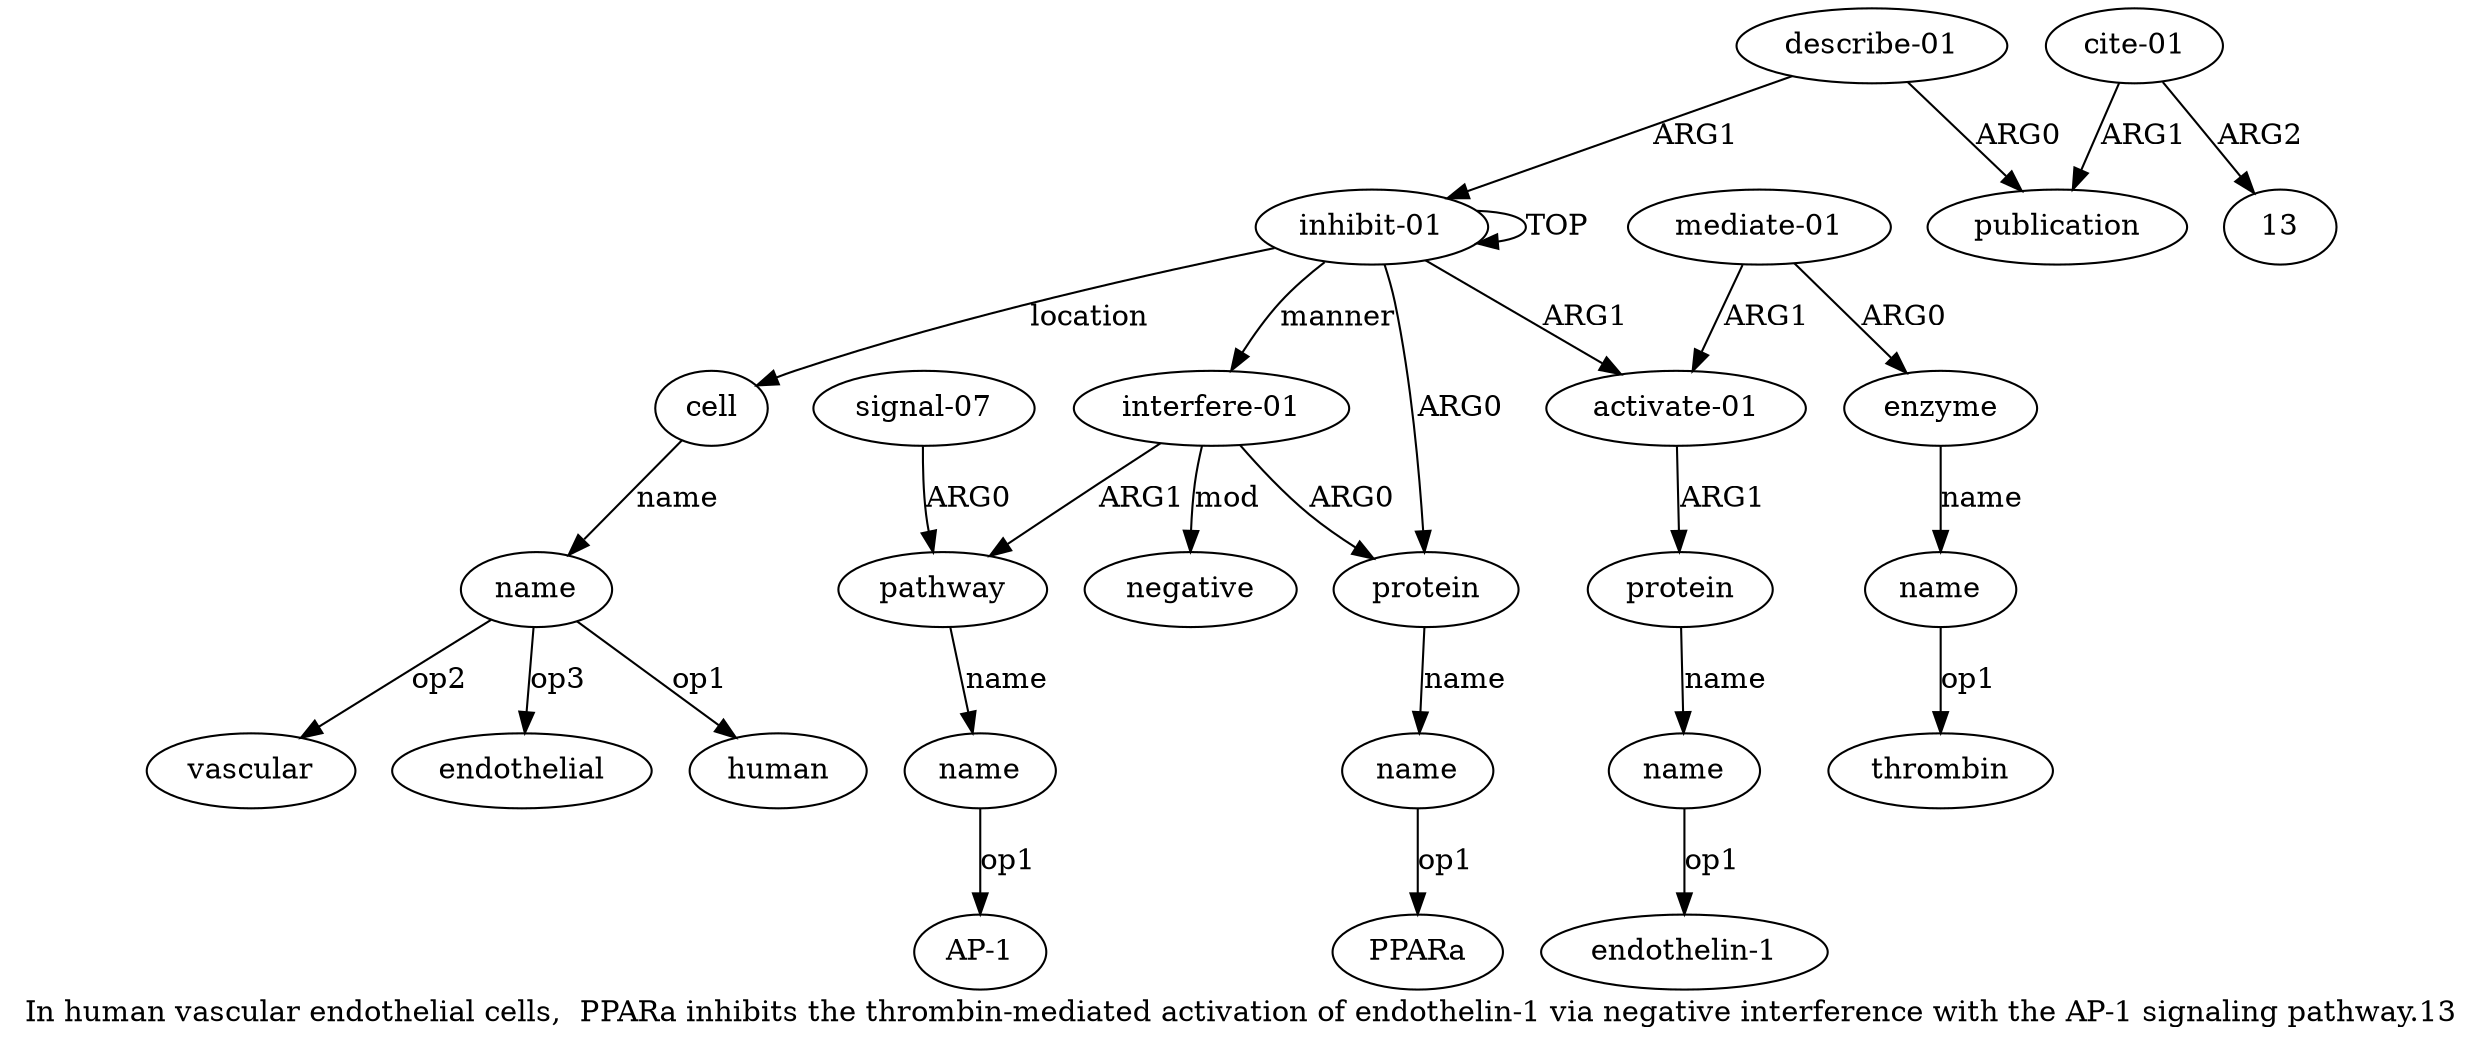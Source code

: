 digraph  {
	graph [label="In human vascular endothelial cells,  PPARa inhibits the thrombin-mediated activation of endothelin-1 via negative interference \
with the AP-1 signaling pathway.13"];
	node [label="\N"];
	"a15 vascular"	 [color=black,
		gold_ind=-1,
		gold_label=vascular,
		label=vascular,
		test_ind=-1,
		test_label=vascular];
	"a15 endothelial"	 [color=black,
		gold_ind=-1,
		gold_label=endothelial,
		label=endothelial,
		test_ind=-1,
		test_label=endothelial];
	"a5 endothelin-1"	 [color=black,
		gold_ind=-1,
		gold_label="endothelin-1",
		label="endothelin-1",
		test_ind=-1,
		test_label="endothelin-1"];
	"a18 13"	 [color=black,
		gold_ind=-1,
		gold_label=13,
		label=13,
		test_ind=-1,
		test_label=13];
	a15	 [color=black,
		gold_ind=15,
		gold_label=name,
		label=name,
		test_ind=15,
		test_label=name];
	a15 -> "a15 vascular" [key=0,
	color=black,
	gold_label=op2,
	label=op2,
	test_label=op2];
a15 -> "a15 endothelial" [key=0,
color=black,
gold_label=op3,
label=op3,
test_label=op3];
"a15 human" [color=black,
gold_ind=-1,
gold_label=human,
label=human,
test_ind=-1,
test_label=human];
a15 -> "a15 human" [key=0,
color=black,
gold_label=op1,
label=op1,
test_label=op1];
a14 [color=black,
gold_ind=14,
gold_label=cell,
label=cell,
test_ind=14,
test_label=cell];
a14 -> a15 [key=0,
color=black,
gold_label=name,
label=name,
test_label=name];
a17 [color=black,
gold_ind=17,
gold_label=publication,
label=publication,
test_ind=17,
test_label=publication];
a16 [color=black,
gold_ind=16,
gold_label="describe-01",
label="describe-01",
test_ind=16,
test_label="describe-01"];
a16 -> a17 [key=0,
color=black,
gold_label=ARG0,
label=ARG0,
test_label=ARG0];
a0 [color=black,
gold_ind=0,
gold_label="inhibit-01",
label="inhibit-01",
test_ind=0,
test_label="inhibit-01"];
a16 -> a0 [key=0,
color=black,
gold_label=ARG1,
label=ARG1,
test_label=ARG1];
a11 [color=black,
gold_ind=11,
gold_label=name,
label=name,
test_ind=11,
test_label=name];
"a11 AP-1" [color=black,
gold_ind=-1,
gold_label="AP-1",
label="AP-1",
test_ind=-1,
test_label="AP-1"];
a11 -> "a11 AP-1" [key=0,
color=black,
gold_label=op1,
label=op1,
test_label=op1];
a10 [color=black,
gold_ind=10,
gold_label=pathway,
label=pathway,
test_ind=10,
test_label=pathway];
a10 -> a11 [key=0,
color=black,
gold_label=name,
label=name,
test_label=name];
a13 [color=black,
gold_ind=13,
gold_label=negative,
label=negative,
test_ind=13,
test_label=negative];
a12 [color=black,
gold_ind=12,
gold_label="signal-07",
label="signal-07",
test_ind=12,
test_label="signal-07"];
a12 -> a10 [key=0,
color=black,
gold_label=ARG0,
label=ARG0,
test_label=ARG0];
a18 [color=black,
gold_ind=18,
gold_label="cite-01",
label="cite-01",
test_ind=18,
test_label="cite-01"];
a18 -> "a18 13" [key=0,
color=black,
gold_label=ARG2,
label=ARG2,
test_label=ARG2];
a18 -> a17 [key=0,
color=black,
gold_label=ARG1,
label=ARG1,
test_label=ARG1];
a1 [color=black,
gold_ind=1,
gold_label=protein,
label=protein,
test_ind=1,
test_label=protein];
a2 [color=black,
gold_ind=2,
gold_label=name,
label=name,
test_ind=2,
test_label=name];
a1 -> a2 [key=0,
color=black,
gold_label=name,
label=name,
test_label=name];
a0 -> a14 [key=0,
color=black,
gold_label=location,
label=location,
test_label=location];
a0 -> a1 [key=0,
color=black,
gold_label=ARG0,
label=ARG0,
test_label=ARG0];
a0 -> a0 [key=0,
color=black,
gold_label=TOP,
label=TOP,
test_label=TOP];
a3 [color=black,
gold_ind=3,
gold_label="activate-01",
label="activate-01",
test_ind=3,
test_label="activate-01"];
a0 -> a3 [key=0,
color=black,
gold_label=ARG1,
label=ARG1,
test_label=ARG1];
a9 [color=black,
gold_ind=9,
gold_label="interfere-01",
label="interfere-01",
test_ind=9,
test_label="interfere-01"];
a0 -> a9 [key=0,
color=black,
gold_label=manner,
label=manner,
test_label=manner];
a4 [color=black,
gold_ind=4,
gold_label=protein,
label=protein,
test_ind=4,
test_label=protein];
a3 -> a4 [key=0,
color=black,
gold_label=ARG1,
label=ARG1,
test_label=ARG1];
"a2 PPARa" [color=black,
gold_ind=-1,
gold_label=PPARa,
label=PPARa,
test_ind=-1,
test_label=PPARa];
a2 -> "a2 PPARa" [key=0,
color=black,
gold_label=op1,
label=op1,
test_label=op1];
a5 [color=black,
gold_ind=5,
gold_label=name,
label=name,
test_ind=5,
test_label=name];
a5 -> "a5 endothelin-1" [key=0,
color=black,
gold_label=op1,
label=op1,
test_label=op1];
a4 -> a5 [key=0,
color=black,
gold_label=name,
label=name,
test_label=name];
a7 [color=black,
gold_ind=7,
gold_label=enzyme,
label=enzyme,
test_ind=7,
test_label=enzyme];
a8 [color=black,
gold_ind=8,
gold_label=name,
label=name,
test_ind=8,
test_label=name];
a7 -> a8 [key=0,
color=black,
gold_label=name,
label=name,
test_label=name];
a6 [color=black,
gold_ind=6,
gold_label="mediate-01",
label="mediate-01",
test_ind=6,
test_label="mediate-01"];
a6 -> a3 [key=0,
color=black,
gold_label=ARG1,
label=ARG1,
test_label=ARG1];
a6 -> a7 [key=0,
color=black,
gold_label=ARG0,
label=ARG0,
test_label=ARG0];
a9 -> a10 [key=0,
color=black,
gold_label=ARG1,
label=ARG1,
test_label=ARG1];
a9 -> a13 [key=0,
color=black,
gold_label=mod,
label=mod,
test_label=mod];
a9 -> a1 [key=0,
color=black,
gold_label=ARG0,
label=ARG0,
test_label=ARG0];
"a8 thrombin" [color=black,
gold_ind=-1,
gold_label=thrombin,
label=thrombin,
test_ind=-1,
test_label=thrombin];
a8 -> "a8 thrombin" [key=0,
color=black,
gold_label=op1,
label=op1,
test_label=op1];
}
